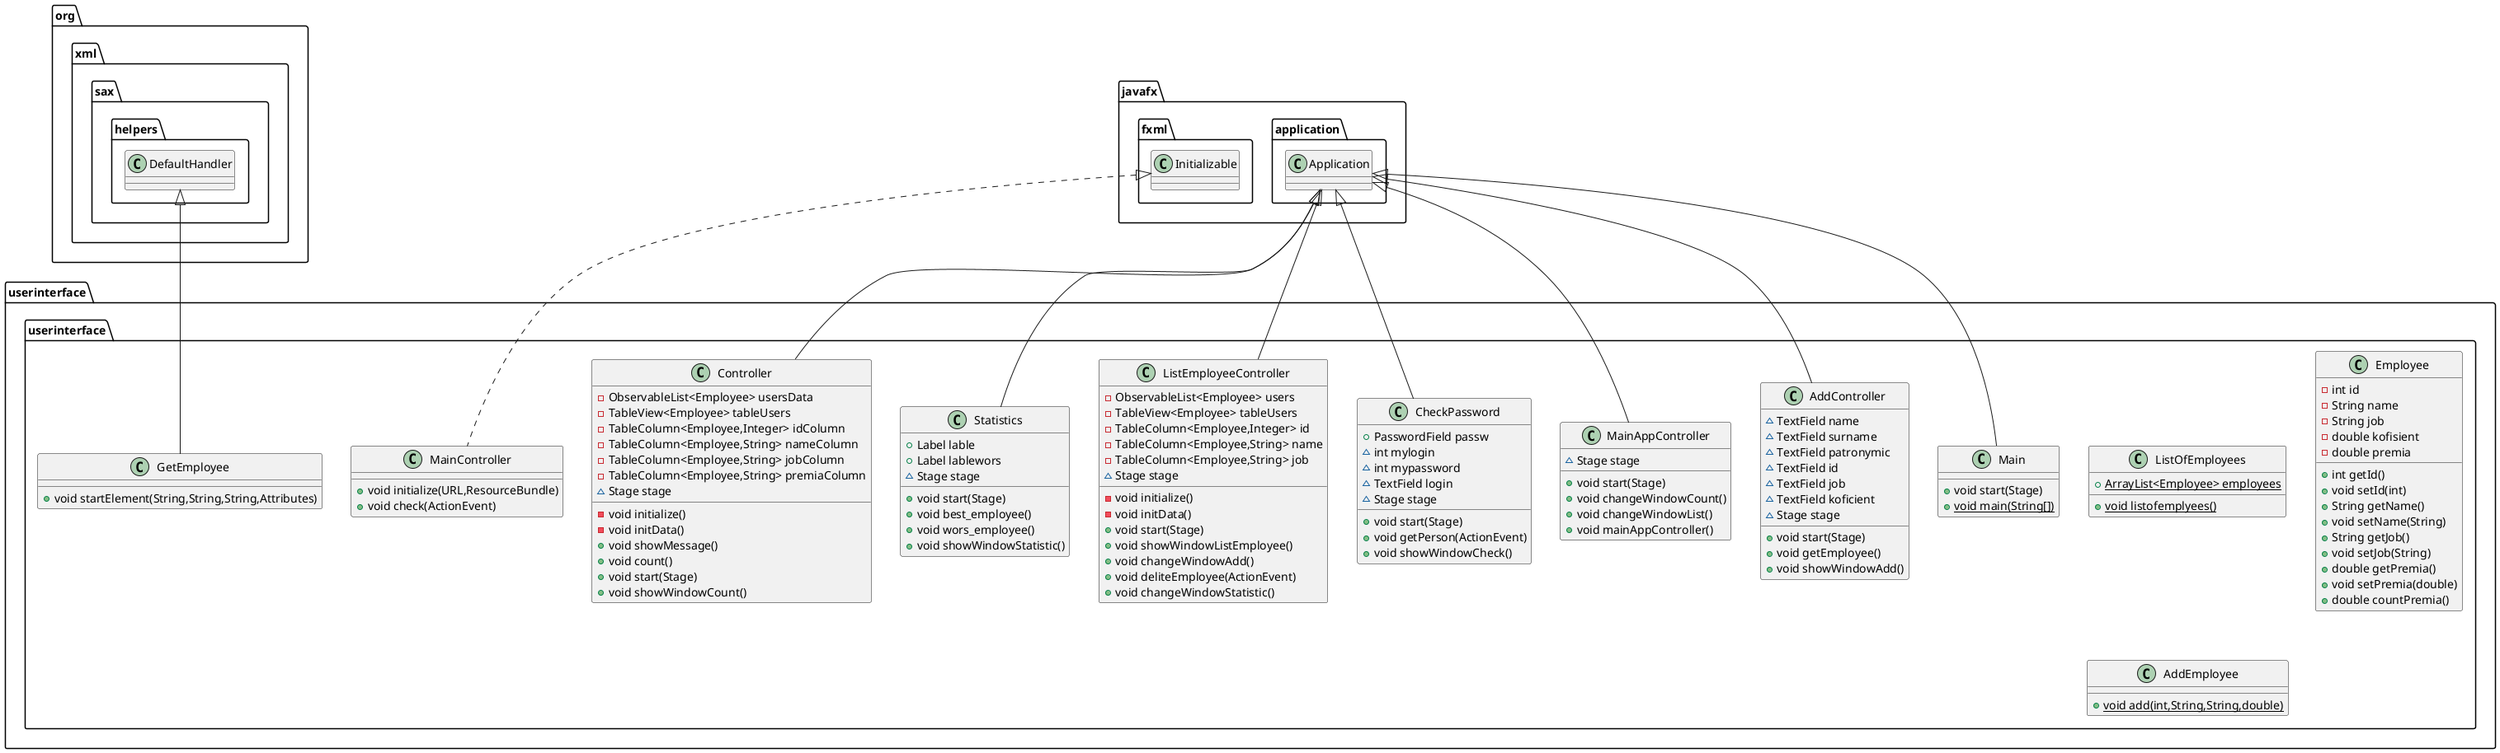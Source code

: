 @startuml
class userinterface.userinterface.GetEmployee {
+ void startElement(String,String,String,Attributes)
}
class userinterface.userinterface.Main {
+ void start(Stage)
+ {static} void main(String[])
}
class userinterface.userinterface.ListOfEmployees {
+ {static} ArrayList<Employee> employees
+ {static} void listofemplyees()
}
class userinterface.userinterface.AddController {
~ TextField name
~ TextField surname
~ TextField patronymic
~ TextField id
~ TextField job
~ TextField koficient
~ Stage stage
+ void start(Stage)
+ void getEmployee()
+ void showWindowAdd()
}
class userinterface.userinterface.MainAppController {
~ Stage stage
+ void start(Stage)
+ void changeWindowCount()
+ void changeWindowList()
+ void mainAppController()
}
class userinterface.userinterface.Employee {
- int id
- String name
- String job
- double kofisient
- double premia
+ int getId()
+ void setId(int)
+ String getName()
+ void setName(String)
+ String getJob()
+ void setJob(String)
+ double getPremia()
+ void setPremia(double)
+ double countPremia()
}
class userinterface.userinterface.MainController {
+ void initialize(URL,ResourceBundle)
+ void check(ActionEvent)
}
class userinterface.userinterface.CheckPassword {
+ PasswordField passw
~ int mylogin
~ int mypassword
~ TextField login
~ Stage stage
+ void start(Stage)
+ void getPerson(ActionEvent)
+ void showWindowCheck()
}
class userinterface.userinterface.ListEmployeeController {
- ObservableList<Employee> users
- TableView<Employee> tableUsers
- TableColumn<Employee,Integer> id
- TableColumn<Employee,String> name
- TableColumn<Employee,String> job
~ Stage stage
- void initialize()
- void initData()
+ void start(Stage)
+ void showWindowListEmployee()
+ void changeWindowAdd()
+ void deliteEmployee(ActionEvent)
+ void changeWindowStatistic()
}
class userinterface.userinterface.Statistics {
+ Label lable
+ Label lablewors
~ Stage stage
+ void start(Stage)
+ void best_employee()
+ void wors_employee()
+ void showWindowStatistic()
}
class userinterface.userinterface.AddEmployee {
+ {static} void add(int,String,String,double)
}
class userinterface.userinterface.Controller {
- ObservableList<Employee> usersData
- TableView<Employee> tableUsers
- TableColumn<Employee,Integer> idColumn
- TableColumn<Employee,String> nameColumn
- TableColumn<Employee,String> jobColumn
- TableColumn<Employee,String> premiaColumn
~ Stage stage
- void initialize()
- void initData()
+ void showMessage()
+ void count()
+ void start(Stage)
+ void showWindowCount()
}


org.xml.sax.helpers.DefaultHandler <|-- userinterface.userinterface.GetEmployee
javafx.application.Application <|-- userinterface.userinterface.Main
javafx.application.Application <|-- userinterface.userinterface.AddController
javafx.application.Application <|-- userinterface.userinterface.MainAppController
javafx.fxml.Initializable <|.. userinterface.userinterface.MainController
javafx.application.Application <|-- userinterface.userinterface.CheckPassword
javafx.application.Application <|-- userinterface.userinterface.ListEmployeeController
javafx.application.Application <|-- userinterface.userinterface.Statistics
javafx.application.Application <|-- userinterface.userinterface.Controller
@enduml